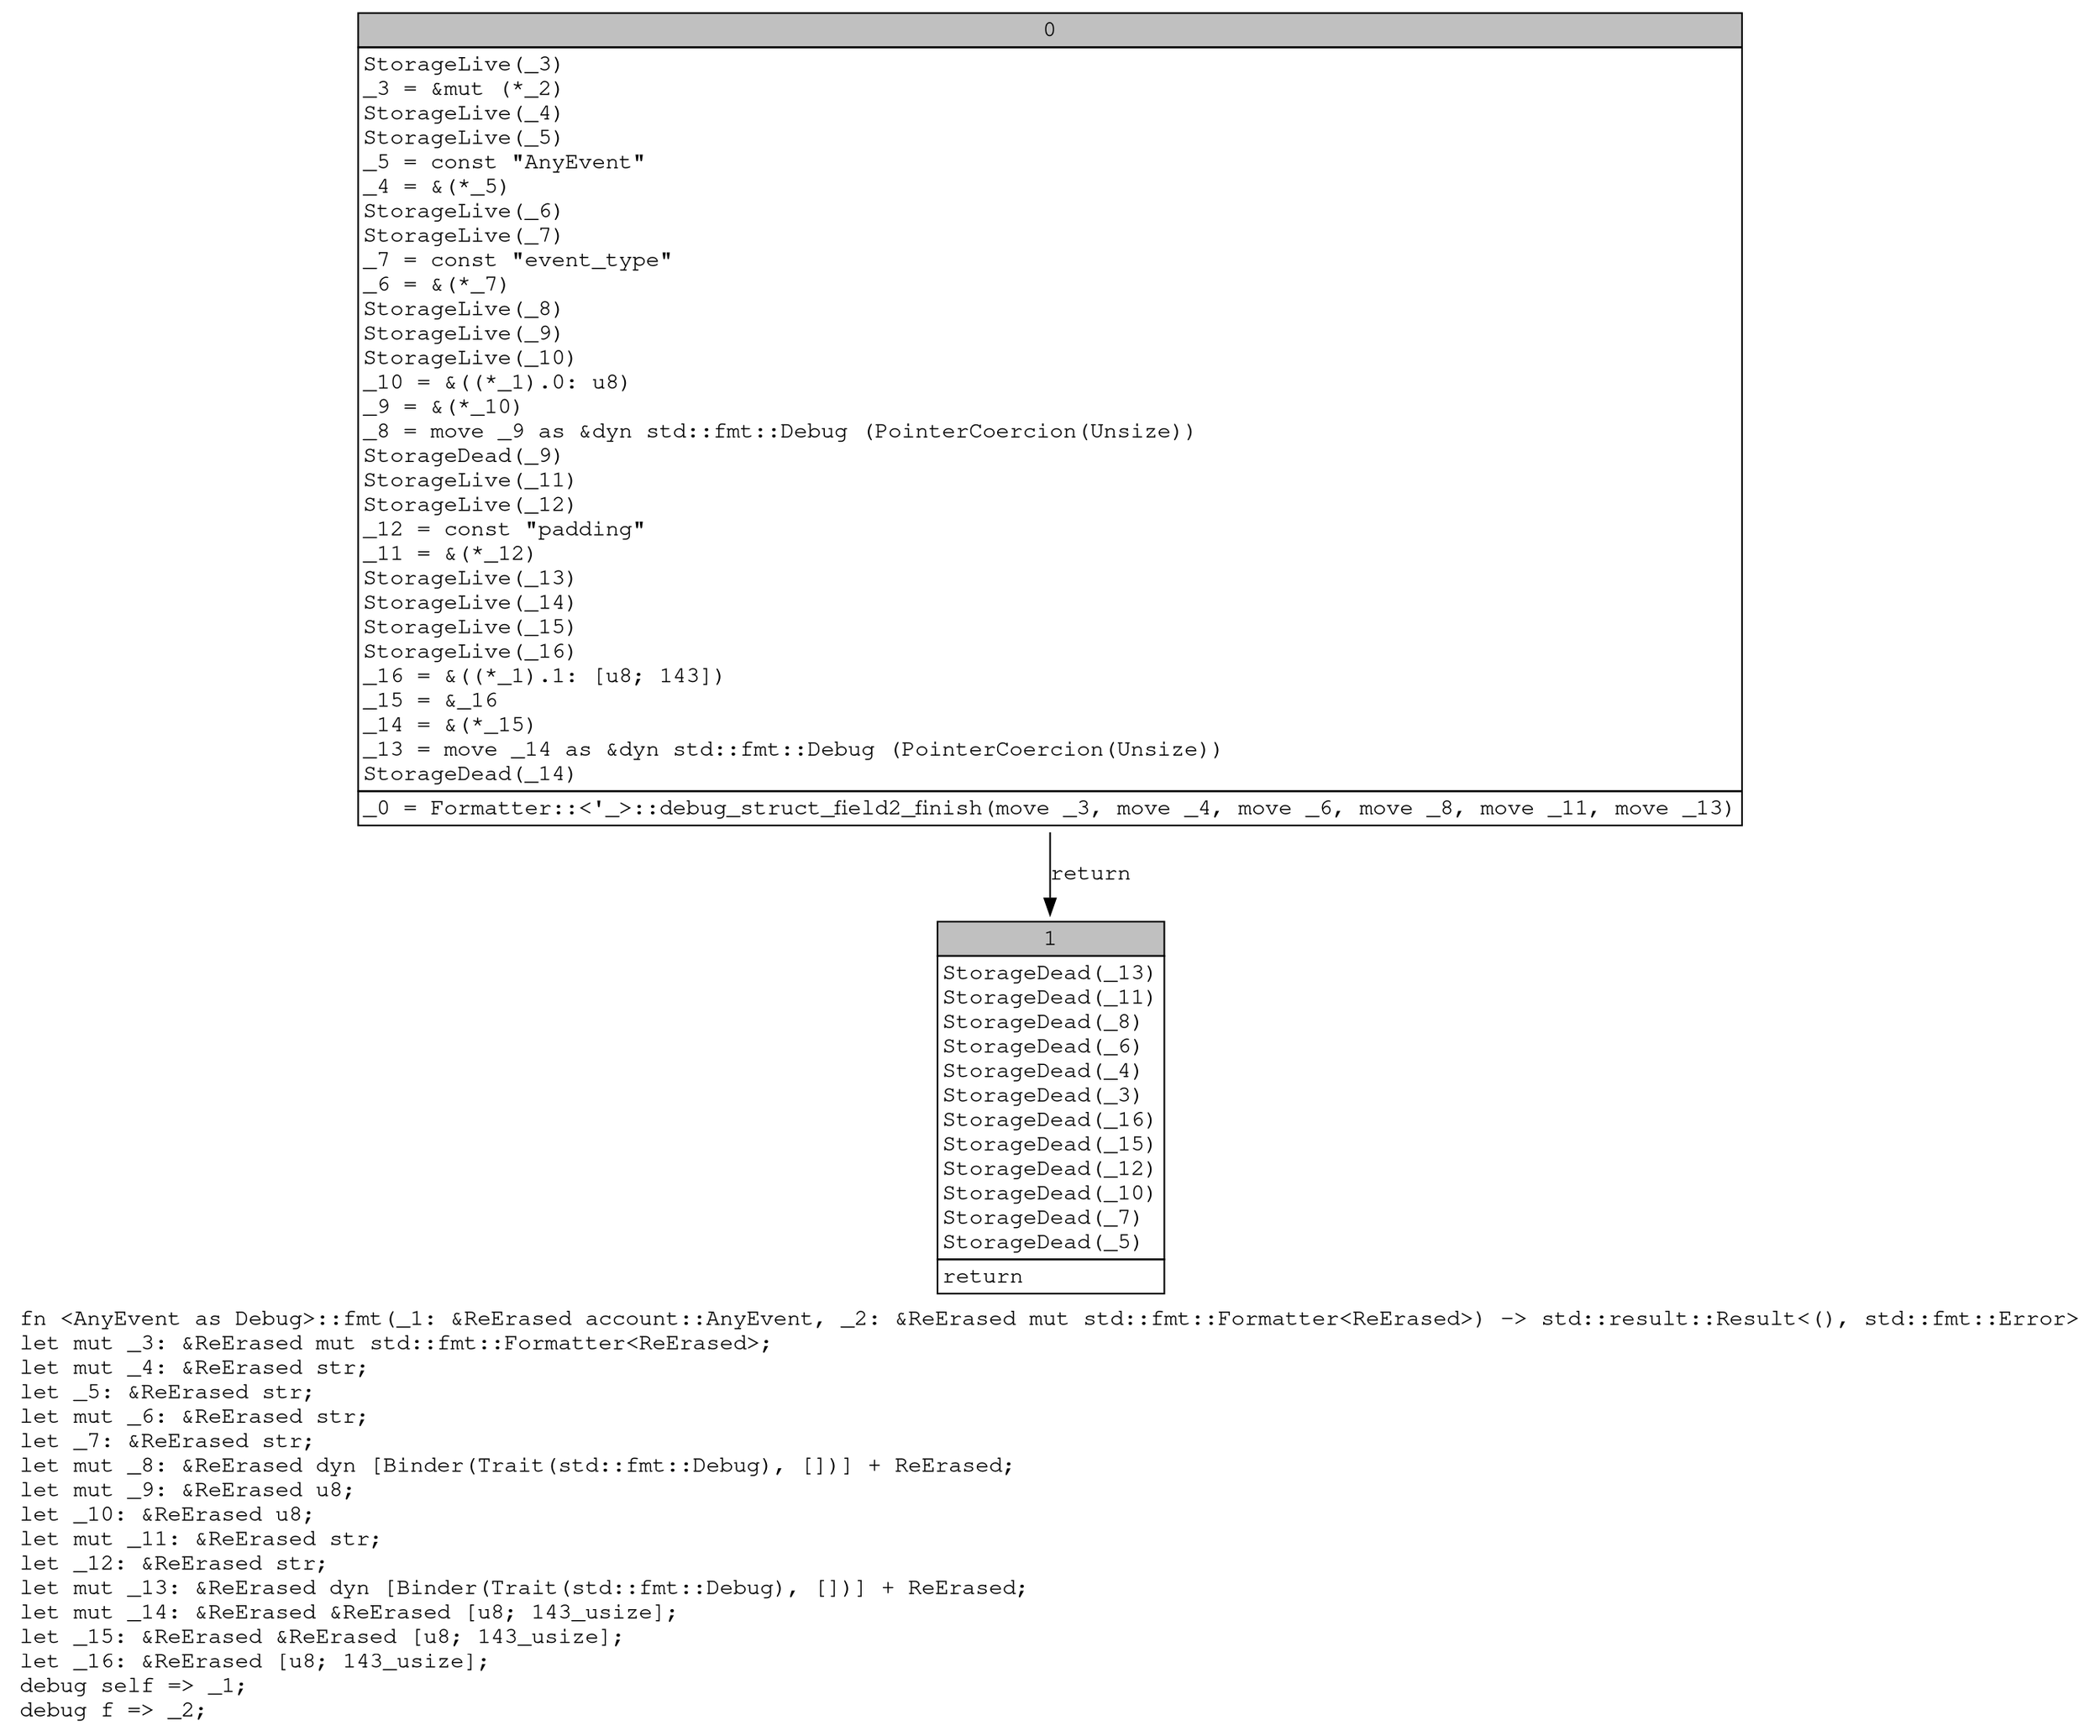 digraph Mir_0_361 {
    graph [fontname="Courier, monospace"];
    node [fontname="Courier, monospace"];
    edge [fontname="Courier, monospace"];
    label=<fn &lt;AnyEvent as Debug&gt;::fmt(_1: &amp;ReErased account::AnyEvent, _2: &amp;ReErased mut std::fmt::Formatter&lt;ReErased&gt;) -&gt; std::result::Result&lt;(), std::fmt::Error&gt;<br align="left"/>let mut _3: &amp;ReErased mut std::fmt::Formatter&lt;ReErased&gt;;<br align="left"/>let mut _4: &amp;ReErased str;<br align="left"/>let _5: &amp;ReErased str;<br align="left"/>let mut _6: &amp;ReErased str;<br align="left"/>let _7: &amp;ReErased str;<br align="left"/>let mut _8: &amp;ReErased dyn [Binder(Trait(std::fmt::Debug), [])] + ReErased;<br align="left"/>let mut _9: &amp;ReErased u8;<br align="left"/>let _10: &amp;ReErased u8;<br align="left"/>let mut _11: &amp;ReErased str;<br align="left"/>let _12: &amp;ReErased str;<br align="left"/>let mut _13: &amp;ReErased dyn [Binder(Trait(std::fmt::Debug), [])] + ReErased;<br align="left"/>let mut _14: &amp;ReErased &amp;ReErased [u8; 143_usize];<br align="left"/>let _15: &amp;ReErased &amp;ReErased [u8; 143_usize];<br align="left"/>let _16: &amp;ReErased [u8; 143_usize];<br align="left"/>debug self =&gt; _1;<br align="left"/>debug f =&gt; _2;<br align="left"/>>;
    bb0__0_361 [shape="none", label=<<table border="0" cellborder="1" cellspacing="0"><tr><td bgcolor="gray" align="center" colspan="1">0</td></tr><tr><td align="left" balign="left">StorageLive(_3)<br/>_3 = &amp;mut (*_2)<br/>StorageLive(_4)<br/>StorageLive(_5)<br/>_5 = const &quot;AnyEvent&quot;<br/>_4 = &amp;(*_5)<br/>StorageLive(_6)<br/>StorageLive(_7)<br/>_7 = const &quot;event_type&quot;<br/>_6 = &amp;(*_7)<br/>StorageLive(_8)<br/>StorageLive(_9)<br/>StorageLive(_10)<br/>_10 = &amp;((*_1).0: u8)<br/>_9 = &amp;(*_10)<br/>_8 = move _9 as &amp;dyn std::fmt::Debug (PointerCoercion(Unsize))<br/>StorageDead(_9)<br/>StorageLive(_11)<br/>StorageLive(_12)<br/>_12 = const &quot;padding&quot;<br/>_11 = &amp;(*_12)<br/>StorageLive(_13)<br/>StorageLive(_14)<br/>StorageLive(_15)<br/>StorageLive(_16)<br/>_16 = &amp;((*_1).1: [u8; 143])<br/>_15 = &amp;_16<br/>_14 = &amp;(*_15)<br/>_13 = move _14 as &amp;dyn std::fmt::Debug (PointerCoercion(Unsize))<br/>StorageDead(_14)<br/></td></tr><tr><td align="left">_0 = Formatter::&lt;'_&gt;::debug_struct_field2_finish(move _3, move _4, move _6, move _8, move _11, move _13)</td></tr></table>>];
    bb1__0_361 [shape="none", label=<<table border="0" cellborder="1" cellspacing="0"><tr><td bgcolor="gray" align="center" colspan="1">1</td></tr><tr><td align="left" balign="left">StorageDead(_13)<br/>StorageDead(_11)<br/>StorageDead(_8)<br/>StorageDead(_6)<br/>StorageDead(_4)<br/>StorageDead(_3)<br/>StorageDead(_16)<br/>StorageDead(_15)<br/>StorageDead(_12)<br/>StorageDead(_10)<br/>StorageDead(_7)<br/>StorageDead(_5)<br/></td></tr><tr><td align="left">return</td></tr></table>>];
    bb0__0_361 -> bb1__0_361 [label="return"];
}
